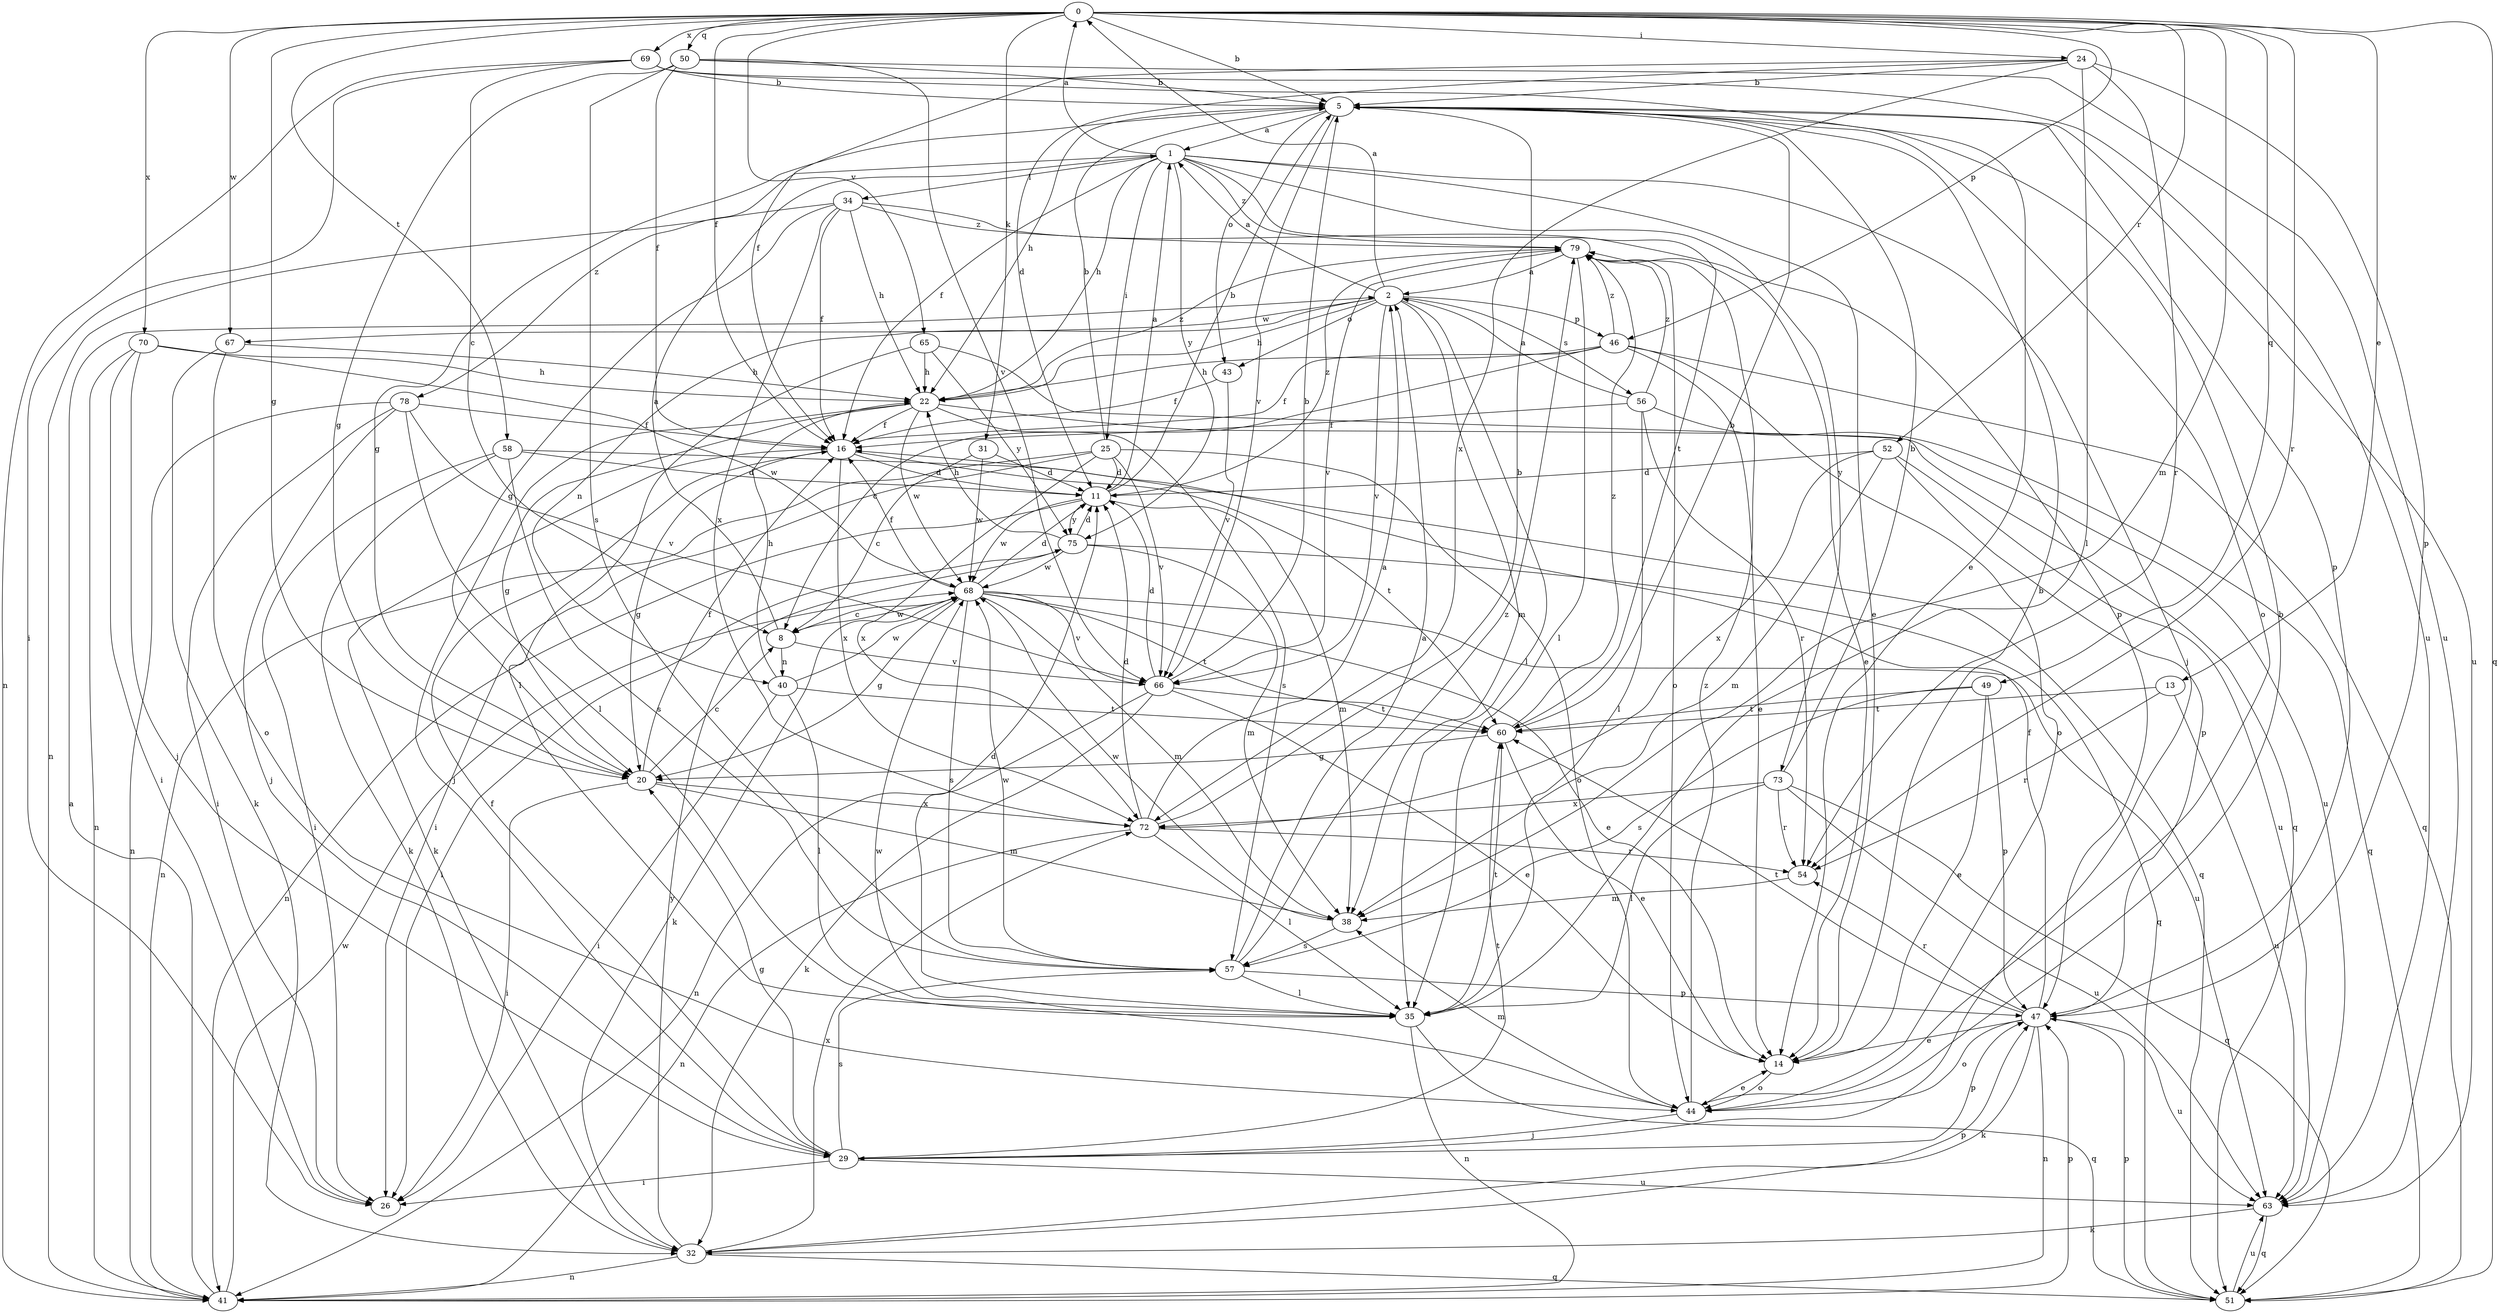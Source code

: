 strict digraph  {
0;
1;
2;
5;
8;
11;
13;
14;
16;
20;
22;
24;
25;
26;
29;
31;
32;
34;
35;
38;
40;
41;
43;
44;
46;
47;
49;
50;
51;
52;
54;
56;
57;
58;
60;
63;
65;
66;
67;
68;
69;
70;
72;
73;
75;
78;
79;
0 -> 5  [label=b];
0 -> 13  [label=e];
0 -> 16  [label=f];
0 -> 20  [label=g];
0 -> 24  [label=i];
0 -> 31  [label=k];
0 -> 38  [label=m];
0 -> 46  [label=p];
0 -> 49  [label=q];
0 -> 50  [label=q];
0 -> 51  [label=q];
0 -> 52  [label=r];
0 -> 54  [label=r];
0 -> 58  [label=t];
0 -> 65  [label=v];
0 -> 67  [label=w];
0 -> 69  [label=x];
0 -> 70  [label=x];
1 -> 0  [label=a];
1 -> 14  [label=e];
1 -> 16  [label=f];
1 -> 22  [label=h];
1 -> 25  [label=i];
1 -> 29  [label=j];
1 -> 34  [label=l];
1 -> 60  [label=t];
1 -> 73  [label=y];
1 -> 75  [label=y];
1 -> 78  [label=z];
1 -> 79  [label=z];
2 -> 0  [label=a];
2 -> 1  [label=a];
2 -> 22  [label=h];
2 -> 35  [label=l];
2 -> 38  [label=m];
2 -> 40  [label=n];
2 -> 43  [label=o];
2 -> 46  [label=p];
2 -> 56  [label=s];
2 -> 66  [label=v];
2 -> 67  [label=w];
5 -> 1  [label=a];
5 -> 20  [label=g];
5 -> 22  [label=h];
5 -> 43  [label=o];
5 -> 44  [label=o];
5 -> 47  [label=p];
5 -> 63  [label=u];
5 -> 66  [label=v];
8 -> 1  [label=a];
8 -> 40  [label=n];
8 -> 66  [label=v];
8 -> 68  [label=w];
11 -> 1  [label=a];
11 -> 5  [label=b];
11 -> 38  [label=m];
11 -> 41  [label=n];
11 -> 68  [label=w];
11 -> 75  [label=y];
11 -> 79  [label=z];
13 -> 54  [label=r];
13 -> 60  [label=t];
13 -> 63  [label=u];
14 -> 5  [label=b];
14 -> 44  [label=o];
16 -> 11  [label=d];
16 -> 20  [label=g];
16 -> 32  [label=k];
16 -> 60  [label=t];
16 -> 72  [label=x];
20 -> 8  [label=c];
20 -> 16  [label=f];
20 -> 26  [label=i];
20 -> 38  [label=m];
20 -> 72  [label=x];
22 -> 16  [label=f];
22 -> 20  [label=g];
22 -> 29  [label=j];
22 -> 57  [label=s];
22 -> 63  [label=u];
22 -> 68  [label=w];
22 -> 79  [label=z];
24 -> 5  [label=b];
24 -> 11  [label=d];
24 -> 16  [label=f];
24 -> 35  [label=l];
24 -> 47  [label=p];
24 -> 54  [label=r];
24 -> 72  [label=x];
25 -> 5  [label=b];
25 -> 11  [label=d];
25 -> 26  [label=i];
25 -> 41  [label=n];
25 -> 44  [label=o];
25 -> 66  [label=v];
25 -> 72  [label=x];
29 -> 16  [label=f];
29 -> 20  [label=g];
29 -> 26  [label=i];
29 -> 47  [label=p];
29 -> 57  [label=s];
29 -> 60  [label=t];
29 -> 63  [label=u];
31 -> 8  [label=c];
31 -> 11  [label=d];
31 -> 68  [label=w];
32 -> 41  [label=n];
32 -> 47  [label=p];
32 -> 51  [label=q];
32 -> 72  [label=x];
32 -> 75  [label=y];
34 -> 16  [label=f];
34 -> 20  [label=g];
34 -> 22  [label=h];
34 -> 41  [label=n];
34 -> 47  [label=p];
34 -> 72  [label=x];
34 -> 79  [label=z];
35 -> 11  [label=d];
35 -> 41  [label=n];
35 -> 51  [label=q];
35 -> 60  [label=t];
38 -> 57  [label=s];
38 -> 68  [label=w];
40 -> 22  [label=h];
40 -> 26  [label=i];
40 -> 35  [label=l];
40 -> 60  [label=t];
40 -> 68  [label=w];
41 -> 2  [label=a];
41 -> 47  [label=p];
41 -> 68  [label=w];
43 -> 16  [label=f];
43 -> 66  [label=v];
44 -> 5  [label=b];
44 -> 14  [label=e];
44 -> 29  [label=j];
44 -> 38  [label=m];
44 -> 68  [label=w];
44 -> 79  [label=z];
46 -> 8  [label=c];
46 -> 14  [label=e];
46 -> 16  [label=f];
46 -> 22  [label=h];
46 -> 44  [label=o];
46 -> 51  [label=q];
46 -> 79  [label=z];
47 -> 14  [label=e];
47 -> 16  [label=f];
47 -> 32  [label=k];
47 -> 41  [label=n];
47 -> 44  [label=o];
47 -> 54  [label=r];
47 -> 60  [label=t];
47 -> 63  [label=u];
49 -> 14  [label=e];
49 -> 47  [label=p];
49 -> 57  [label=s];
49 -> 60  [label=t];
50 -> 5  [label=b];
50 -> 16  [label=f];
50 -> 20  [label=g];
50 -> 57  [label=s];
50 -> 63  [label=u];
50 -> 66  [label=v];
51 -> 47  [label=p];
51 -> 63  [label=u];
52 -> 11  [label=d];
52 -> 38  [label=m];
52 -> 47  [label=p];
52 -> 63  [label=u];
52 -> 72  [label=x];
54 -> 38  [label=m];
56 -> 2  [label=a];
56 -> 16  [label=f];
56 -> 35  [label=l];
56 -> 51  [label=q];
56 -> 54  [label=r];
56 -> 79  [label=z];
57 -> 2  [label=a];
57 -> 35  [label=l];
57 -> 47  [label=p];
57 -> 68  [label=w];
57 -> 79  [label=z];
58 -> 11  [label=d];
58 -> 26  [label=i];
58 -> 32  [label=k];
58 -> 51  [label=q];
58 -> 57  [label=s];
60 -> 5  [label=b];
60 -> 14  [label=e];
60 -> 20  [label=g];
60 -> 79  [label=z];
63 -> 32  [label=k];
63 -> 51  [label=q];
65 -> 22  [label=h];
65 -> 35  [label=l];
65 -> 51  [label=q];
65 -> 75  [label=y];
66 -> 5  [label=b];
66 -> 11  [label=d];
66 -> 14  [label=e];
66 -> 32  [label=k];
66 -> 41  [label=n];
66 -> 60  [label=t];
67 -> 22  [label=h];
67 -> 32  [label=k];
67 -> 44  [label=o];
68 -> 8  [label=c];
68 -> 11  [label=d];
68 -> 14  [label=e];
68 -> 16  [label=f];
68 -> 20  [label=g];
68 -> 32  [label=k];
68 -> 38  [label=m];
68 -> 57  [label=s];
68 -> 60  [label=t];
68 -> 63  [label=u];
68 -> 66  [label=v];
69 -> 5  [label=b];
69 -> 8  [label=c];
69 -> 14  [label=e];
69 -> 26  [label=i];
69 -> 41  [label=n];
69 -> 63  [label=u];
70 -> 22  [label=h];
70 -> 26  [label=i];
70 -> 29  [label=j];
70 -> 41  [label=n];
70 -> 68  [label=w];
72 -> 2  [label=a];
72 -> 5  [label=b];
72 -> 11  [label=d];
72 -> 35  [label=l];
72 -> 41  [label=n];
72 -> 54  [label=r];
73 -> 5  [label=b];
73 -> 35  [label=l];
73 -> 51  [label=q];
73 -> 54  [label=r];
73 -> 63  [label=u];
73 -> 72  [label=x];
75 -> 11  [label=d];
75 -> 22  [label=h];
75 -> 26  [label=i];
75 -> 38  [label=m];
75 -> 51  [label=q];
75 -> 68  [label=w];
78 -> 16  [label=f];
78 -> 26  [label=i];
78 -> 29  [label=j];
78 -> 35  [label=l];
78 -> 41  [label=n];
78 -> 66  [label=v];
79 -> 2  [label=a];
79 -> 14  [label=e];
79 -> 35  [label=l];
79 -> 44  [label=o];
79 -> 66  [label=v];
}
